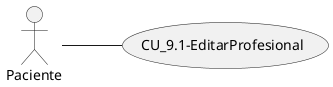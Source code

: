 @startuml
left to right direction

 actor Paciente
  Paciente -- (CU_9.1-EditarProfesional)  

@enduml
